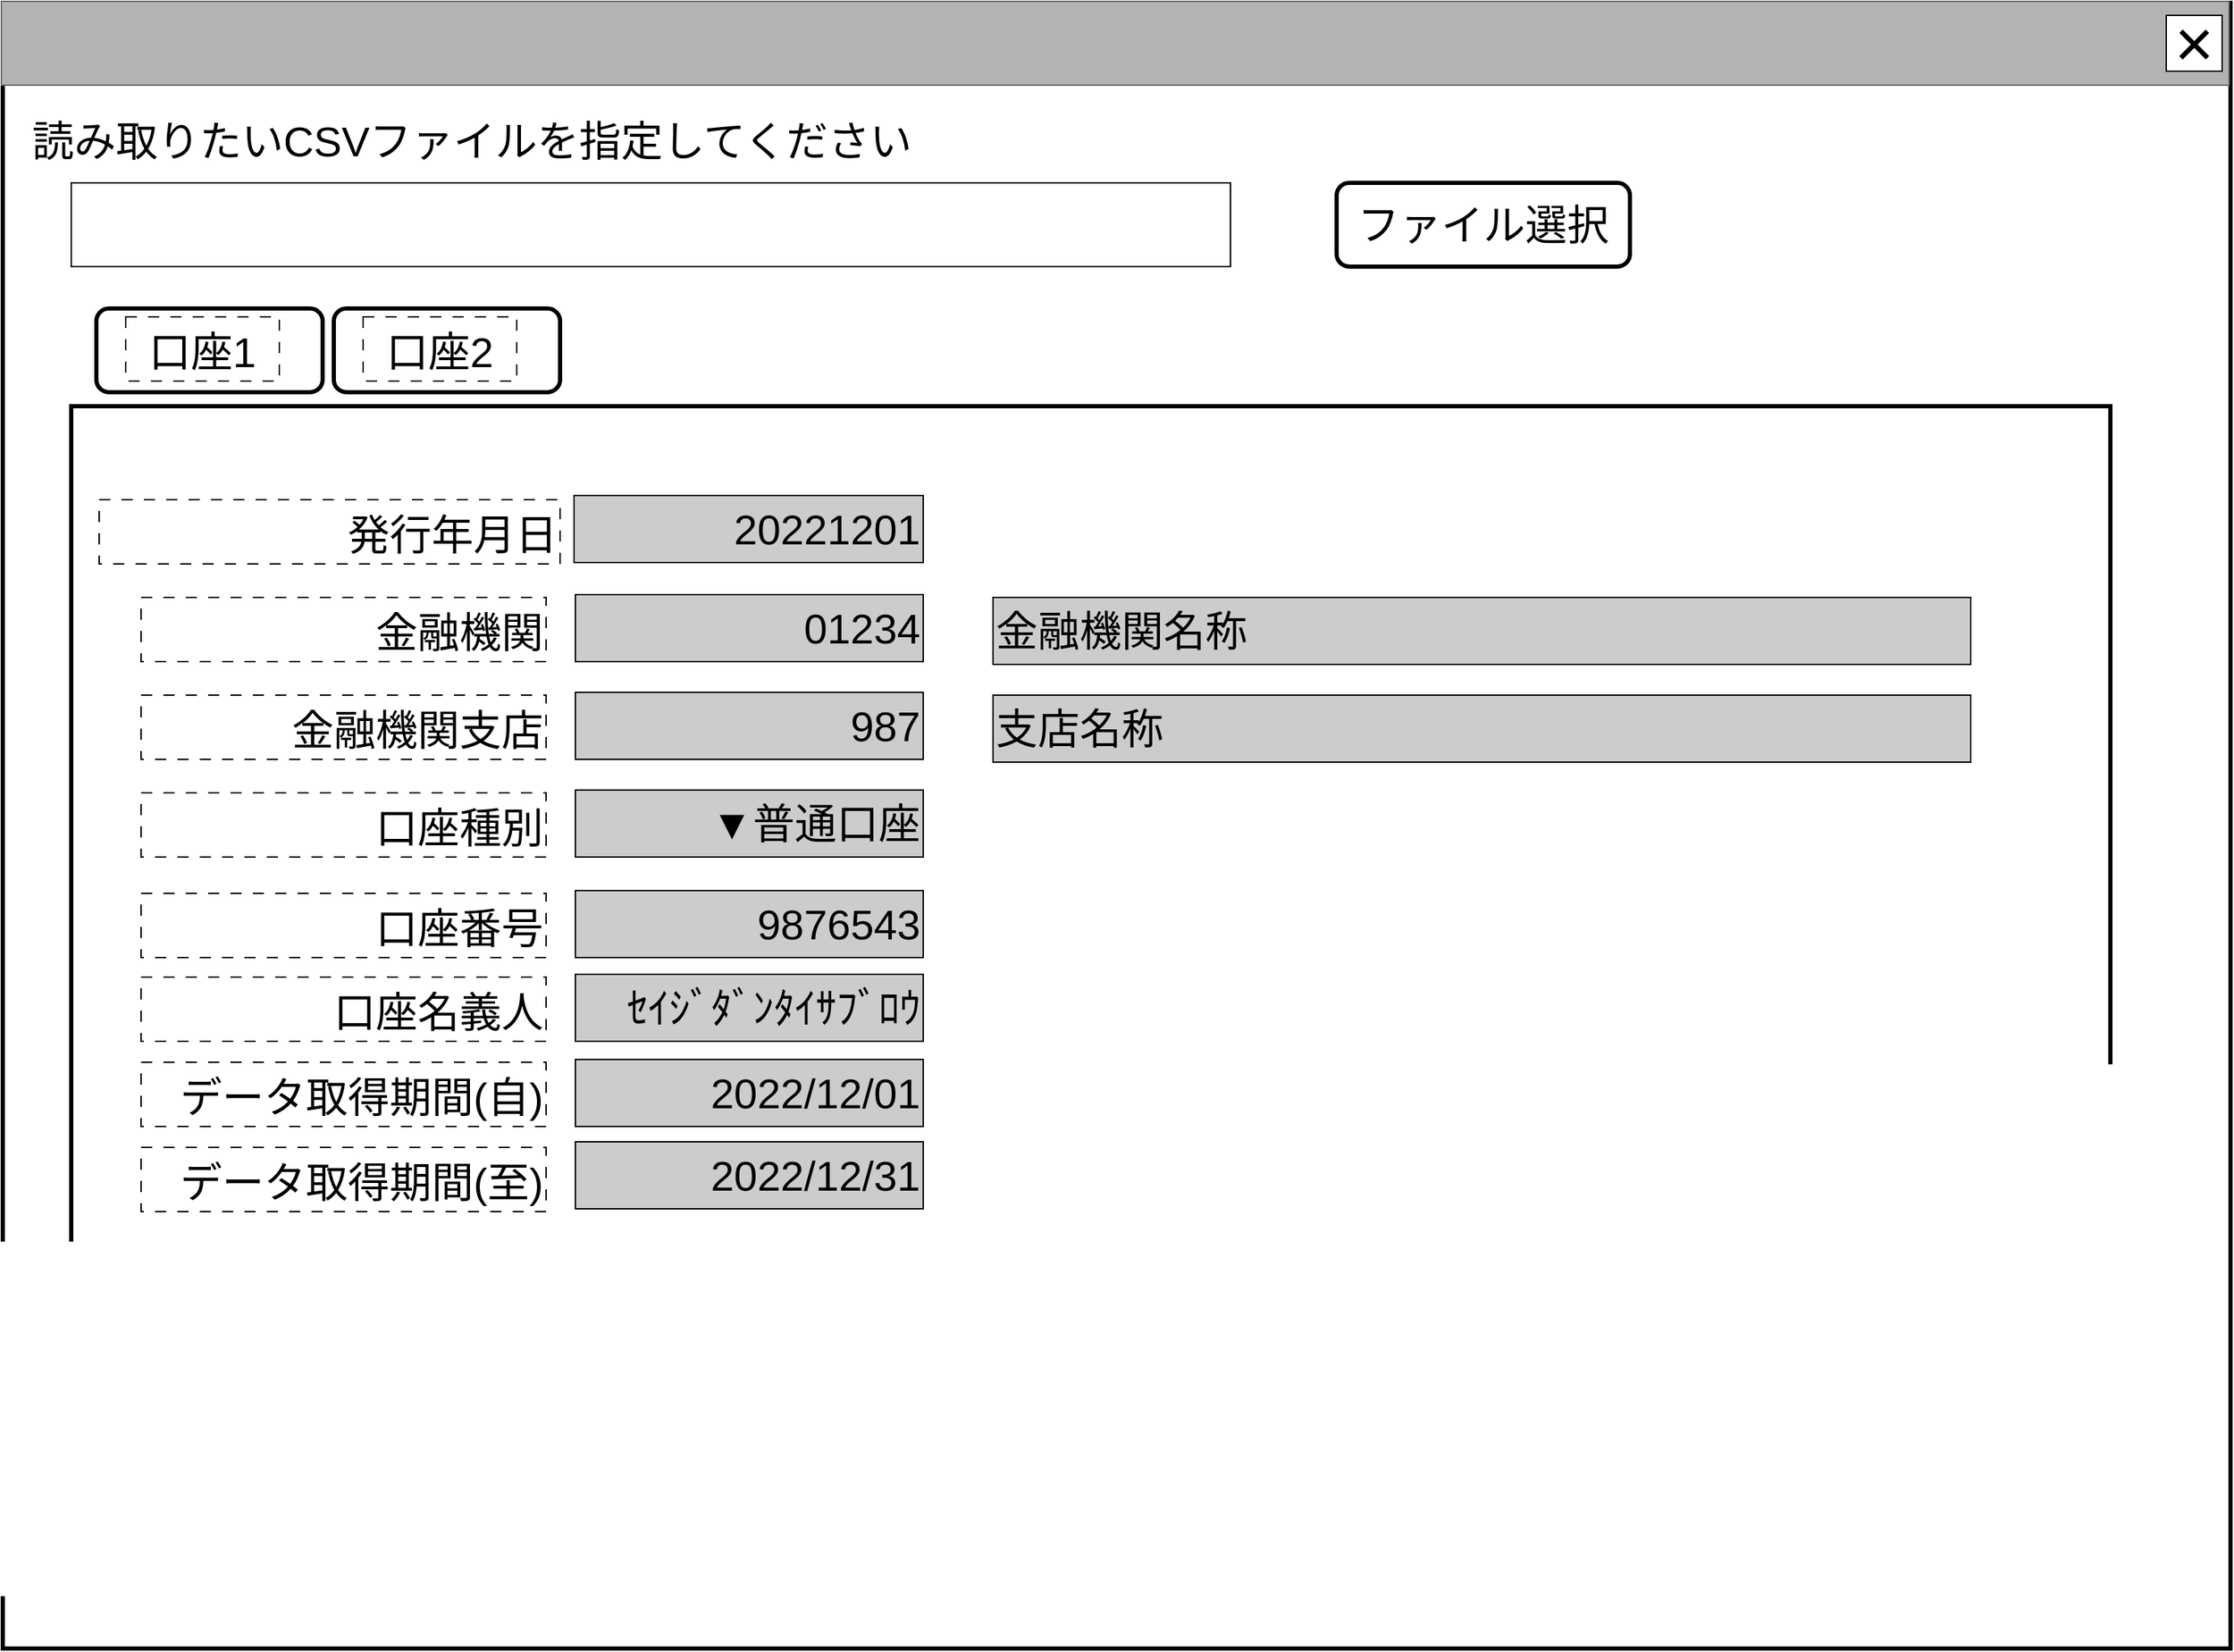 <mxfile version="23.0.2" type="device">
  <diagram name="ページ1" id="LE8fIzdrHe0wcv1LTvfw">
    <mxGraphModel dx="866" dy="518" grid="1" gridSize="10" guides="1" tooltips="1" connect="1" arrows="1" fold="1" page="1" pageScale="1" pageWidth="1600" pageHeight="1200" math="0" shadow="0">
      <root>
        <mxCell id="0" />
        <mxCell id="cFaB45KztUIKXS-_cTrr-4" value="背景" style="locked=1;" parent="0" visible="0" />
        <mxCell id="cFaB45KztUIKXS-_cTrr-5" value="" style="rounded=0;whiteSpace=wrap;html=1;strokeWidth=3;" parent="cFaB45KztUIKXS-_cTrr-4" vertex="1">
          <mxGeometry x="1" y="1" width="1595" height="1180" as="geometry" />
        </mxCell>
        <mxCell id="cFaB45KztUIKXS-_cTrr-6" value="" style="rounded=0;whiteSpace=wrap;html=1;fillColor=#B3B3B3;fontColor=#333333;strokeColor=#666666;" parent="cFaB45KztUIKXS-_cTrr-4" vertex="1">
          <mxGeometry width="1595" height="60" as="geometry" />
        </mxCell>
        <mxCell id="cFaB45KztUIKXS-_cTrr-7" value="&lt;font style=&quot;font-size: 48px;&quot;&gt;×&lt;/font&gt;" style="rounded=0;whiteSpace=wrap;html=1;" parent="cFaB45KztUIKXS-_cTrr-4" vertex="1">
          <mxGeometry x="1550" y="10" width="40" height="40" as="geometry" />
        </mxCell>
        <mxCell id="cFaB45KztUIKXS-_cTrr-8" value="" style="rounded=0;whiteSpace=wrap;html=1;" parent="cFaB45KztUIKXS-_cTrr-4" vertex="1">
          <mxGeometry x="830" y="670" width="120" height="60" as="geometry" />
        </mxCell>
        <mxCell id="cFaB45KztUIKXS-_cTrr-9" value="ウインドウ" style="locked=1;" parent="0" />
        <mxCell id="cFaB45KztUIKXS-_cTrr-10" value="" style="rounded=0;whiteSpace=wrap;html=1;strokeWidth=3;" parent="cFaB45KztUIKXS-_cTrr-9" vertex="1">
          <mxGeometry x="1" y="1" width="1595" height="1179" as="geometry" />
        </mxCell>
        <mxCell id="cFaB45KztUIKXS-_cTrr-11" value="" style="rounded=0;whiteSpace=wrap;html=1;fillColor=#B3B3B3;fontColor=#333333;strokeColor=#666666;" parent="cFaB45KztUIKXS-_cTrr-9" vertex="1">
          <mxGeometry width="1595" height="60" as="geometry" />
        </mxCell>
        <mxCell id="cFaB45KztUIKXS-_cTrr-12" value="&lt;font style=&quot;font-size: 48px;&quot;&gt;×&lt;/font&gt;" style="rounded=0;whiteSpace=wrap;html=1;" parent="cFaB45KztUIKXS-_cTrr-9" vertex="1">
          <mxGeometry x="1550" y="10" width="40" height="40" as="geometry" />
        </mxCell>
        <mxCell id="cFaB45KztUIKXS-_cTrr-14" value="名称未設定レイヤ" style="" parent="0" />
        <mxCell id="ColBS6U00L5lofz6xfWA-14" value="" style="rounded=0;whiteSpace=wrap;html=1;strokeWidth=3;" parent="cFaB45KztUIKXS-_cTrr-14" vertex="1">
          <mxGeometry x="50" y="290" width="1460" height="620" as="geometry" />
        </mxCell>
        <mxCell id="-aRjbIlAvJyihVMSlcDC-142" value="&lt;span style=&quot;font-size: 30px;&quot;&gt;ファイル選択&lt;/span&gt;" style="rounded=1;whiteSpace=wrap;html=1;fillColor=#FFFFFF;strokeWidth=3;" parent="cFaB45KztUIKXS-_cTrr-14" vertex="1">
          <mxGeometry x="956" y="130" width="210" height="60" as="geometry" />
        </mxCell>
        <mxCell id="XEzsyxBTXAWv2MW_PeDP-0" value="&lt;span style=&quot;font-size: 30px;&quot;&gt;読み取りたいCSVファイルを指定してください&lt;/span&gt;" style="text;html=1;strokeColor=none;fillColor=none;align=left;verticalAlign=middle;whiteSpace=wrap;rounded=0;" parent="cFaB45KztUIKXS-_cTrr-14" vertex="1">
          <mxGeometry x="20" y="80" width="720" height="40" as="geometry" />
        </mxCell>
        <mxCell id="XEzsyxBTXAWv2MW_PeDP-2" value="" style="rounded=0;whiteSpace=wrap;html=1;" parent="cFaB45KztUIKXS-_cTrr-14" vertex="1">
          <mxGeometry x="50" y="130" width="830" height="60" as="geometry" />
        </mxCell>
        <mxCell id="ColBS6U00L5lofz6xfWA-0" value="&lt;span style=&quot;font-size: 30px;&quot;&gt;発行年月日&lt;/span&gt;" style="rounded=0;whiteSpace=wrap;html=1;align=right;dashed=1;dashPattern=8 8;verticalAlign=bottom;" parent="cFaB45KztUIKXS-_cTrr-14" vertex="1">
          <mxGeometry x="70" y="357" width="330" height="46" as="geometry" />
        </mxCell>
        <mxCell id="ColBS6U00L5lofz6xfWA-1" value="&lt;font style=&quot;font-size: 30px;&quot;&gt;20221201&lt;/font&gt;" style="rounded=0;whiteSpace=wrap;html=1;align=right;fillColor=#CCCCCC;" parent="cFaB45KztUIKXS-_cTrr-14" vertex="1">
          <mxGeometry x="410" y="354" width="250" height="48" as="geometry" />
        </mxCell>
        <mxCell id="ColBS6U00L5lofz6xfWA-2" value="&lt;span style=&quot;font-size: 30px;&quot;&gt;金融機関&lt;/span&gt;" style="rounded=0;whiteSpace=wrap;html=1;align=right;dashed=1;dashPattern=8 8;verticalAlign=bottom;" parent="cFaB45KztUIKXS-_cTrr-14" vertex="1">
          <mxGeometry x="100" y="427" width="290" height="46" as="geometry" />
        </mxCell>
        <mxCell id="ColBS6U00L5lofz6xfWA-3" value="&lt;span style=&quot;font-size: 30px;&quot;&gt;金融機関名称&lt;/span&gt;" style="rounded=0;whiteSpace=wrap;html=1;align=left;fillColor=#CCCCCC;" parent="cFaB45KztUIKXS-_cTrr-14" vertex="1">
          <mxGeometry x="710" y="427" width="700" height="48" as="geometry" />
        </mxCell>
        <mxCell id="ColBS6U00L5lofz6xfWA-4" value="&lt;span style=&quot;font-size: 30px;&quot;&gt;01234&lt;/span&gt;" style="rounded=0;whiteSpace=wrap;html=1;align=right;fillColor=#CCCCCC;" parent="cFaB45KztUIKXS-_cTrr-14" vertex="1">
          <mxGeometry x="411" y="425" width="249" height="48" as="geometry" />
        </mxCell>
        <mxCell id="ColBS6U00L5lofz6xfWA-5" value="&lt;span style=&quot;font-size: 30px;&quot;&gt;金融機関支店&lt;/span&gt;" style="rounded=0;whiteSpace=wrap;html=1;align=right;dashed=1;dashPattern=8 8;verticalAlign=bottom;" parent="cFaB45KztUIKXS-_cTrr-14" vertex="1">
          <mxGeometry x="100" y="497" width="290" height="46" as="geometry" />
        </mxCell>
        <mxCell id="ColBS6U00L5lofz6xfWA-6" value="&lt;span style=&quot;font-size: 30px;&quot;&gt;支店名称&lt;/span&gt;" style="rounded=0;whiteSpace=wrap;html=1;align=left;fillColor=#CCCCCC;" parent="cFaB45KztUIKXS-_cTrr-14" vertex="1">
          <mxGeometry x="710" y="497" width="700" height="48" as="geometry" />
        </mxCell>
        <mxCell id="ColBS6U00L5lofz6xfWA-7" value="&lt;span style=&quot;font-size: 30px;&quot;&gt;987&lt;/span&gt;" style="rounded=0;whiteSpace=wrap;html=1;align=right;fillColor=#CCCCCC;" parent="cFaB45KztUIKXS-_cTrr-14" vertex="1">
          <mxGeometry x="411" y="495" width="249" height="48" as="geometry" />
        </mxCell>
        <mxCell id="ColBS6U00L5lofz6xfWA-8" value="&lt;span style=&quot;font-size: 30px;&quot;&gt;口座種別&lt;/span&gt;" style="rounded=0;whiteSpace=wrap;html=1;align=right;dashed=1;dashPattern=8 8;verticalAlign=bottom;" parent="cFaB45KztUIKXS-_cTrr-14" vertex="1">
          <mxGeometry x="100" y="567" width="290" height="46" as="geometry" />
        </mxCell>
        <mxCell id="ColBS6U00L5lofz6xfWA-9" value="&lt;span style=&quot;font-size: 30px;&quot;&gt;▼普通口座&lt;/span&gt;" style="rounded=0;whiteSpace=wrap;html=1;align=right;fillColor=#CCCCCC;" parent="cFaB45KztUIKXS-_cTrr-14" vertex="1">
          <mxGeometry x="411" y="565" width="249" height="48" as="geometry" />
        </mxCell>
        <mxCell id="ColBS6U00L5lofz6xfWA-10" value="&lt;span style=&quot;font-size: 30px;&quot;&gt;口座番号&lt;/span&gt;" style="rounded=0;whiteSpace=wrap;html=1;align=right;dashed=1;dashPattern=8 8;verticalAlign=bottom;" parent="cFaB45KztUIKXS-_cTrr-14" vertex="1">
          <mxGeometry x="100" y="639" width="290" height="46" as="geometry" />
        </mxCell>
        <mxCell id="ColBS6U00L5lofz6xfWA-11" value="&lt;span style=&quot;font-size: 30px;&quot;&gt;9876543&lt;/span&gt;" style="rounded=0;whiteSpace=wrap;html=1;align=right;fillColor=#CCCCCC;" parent="cFaB45KztUIKXS-_cTrr-14" vertex="1">
          <mxGeometry x="411" y="637" width="249" height="48" as="geometry" />
        </mxCell>
        <mxCell id="ColBS6U00L5lofz6xfWA-12" value="&lt;span style=&quot;font-size: 30px;&quot;&gt;口座名義人&lt;/span&gt;" style="rounded=0;whiteSpace=wrap;html=1;align=right;dashed=1;dashPattern=8 8;verticalAlign=bottom;" parent="cFaB45KztUIKXS-_cTrr-14" vertex="1">
          <mxGeometry x="100" y="699" width="290" height="46" as="geometry" />
        </mxCell>
        <mxCell id="ColBS6U00L5lofz6xfWA-13" value="&lt;span style=&quot;font-size: 30px;&quot;&gt;ｾｲｼﾞﾀﾞﾝﾀｲｻﾌﾞﾛｳ&lt;/span&gt;" style="rounded=0;whiteSpace=wrap;html=1;align=right;fillColor=#CCCCCC;" parent="cFaB45KztUIKXS-_cTrr-14" vertex="1">
          <mxGeometry x="411" y="697" width="249" height="48" as="geometry" />
        </mxCell>
        <mxCell id="ColBS6U00L5lofz6xfWA-15" value="" style="rounded=1;whiteSpace=wrap;html=1;strokeWidth=3;" parent="cFaB45KztUIKXS-_cTrr-14" vertex="1">
          <mxGeometry x="68" y="220" width="162" height="60" as="geometry" />
        </mxCell>
        <mxCell id="ColBS6U00L5lofz6xfWA-16" value="&lt;span style=&quot;font-size: 30px;&quot;&gt;口座1&lt;br&gt;&lt;/span&gt;" style="rounded=0;whiteSpace=wrap;html=1;align=center;dashed=1;dashPattern=8 8;verticalAlign=bottom;" parent="cFaB45KztUIKXS-_cTrr-14" vertex="1">
          <mxGeometry x="89" y="226" width="110" height="46" as="geometry" />
        </mxCell>
        <mxCell id="ColBS6U00L5lofz6xfWA-17" value="" style="rounded=1;whiteSpace=wrap;html=1;strokeWidth=3;" parent="cFaB45KztUIKXS-_cTrr-14" vertex="1">
          <mxGeometry x="238" y="220" width="162" height="60" as="geometry" />
        </mxCell>
        <mxCell id="ColBS6U00L5lofz6xfWA-18" value="&lt;span style=&quot;font-size: 30px;&quot;&gt;口座2&lt;br&gt;&lt;/span&gt;" style="rounded=0;whiteSpace=wrap;html=1;align=center;dashed=1;dashPattern=8 8;verticalAlign=bottom;" parent="cFaB45KztUIKXS-_cTrr-14" vertex="1">
          <mxGeometry x="259" y="226" width="110" height="46" as="geometry" />
        </mxCell>
        <mxCell id="LKO3ZLn39oALWTYyBSf5-0" value="&lt;span style=&quot;font-size: 30px;&quot;&gt;データ取得期間(自)&lt;/span&gt;" style="rounded=0;whiteSpace=wrap;html=1;align=right;dashed=1;dashPattern=8 8;verticalAlign=bottom;" vertex="1" parent="cFaB45KztUIKXS-_cTrr-14">
          <mxGeometry x="100" y="760" width="290" height="46" as="geometry" />
        </mxCell>
        <mxCell id="LKO3ZLn39oALWTYyBSf5-1" value="&lt;span style=&quot;font-size: 30px;&quot;&gt;2022/12/01&lt;br&gt;&lt;/span&gt;" style="rounded=0;whiteSpace=wrap;html=1;align=right;fillColor=#CCCCCC;" vertex="1" parent="cFaB45KztUIKXS-_cTrr-14">
          <mxGeometry x="411" y="758" width="249" height="48" as="geometry" />
        </mxCell>
        <mxCell id="LKO3ZLn39oALWTYyBSf5-2" value="&lt;span style=&quot;font-size: 30px;&quot;&gt;データ取得期間(至)&lt;/span&gt;" style="rounded=0;whiteSpace=wrap;html=1;align=right;dashed=1;dashPattern=8 8;verticalAlign=bottom;" vertex="1" parent="cFaB45KztUIKXS-_cTrr-14">
          <mxGeometry x="100" y="821" width="290" height="46" as="geometry" />
        </mxCell>
        <mxCell id="LKO3ZLn39oALWTYyBSf5-3" value="&lt;span style=&quot;font-size: 30px;&quot;&gt;2022/12/31&lt;/span&gt;" style="rounded=0;whiteSpace=wrap;html=1;align=right;fillColor=#CCCCCC;" vertex="1" parent="cFaB45KztUIKXS-_cTrr-14">
          <mxGeometry x="411" y="817" width="249" height="48" as="geometry" />
        </mxCell>
      </root>
    </mxGraphModel>
  </diagram>
</mxfile>
